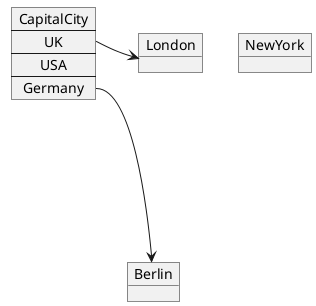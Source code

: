 @startuml
'https://plantuml.com/object-diagram

object London

hide Washington
object Washington
object Berlin
object NewYork

map CapitalCity {
 UK *-> London
 USA *--> Washington
 Germany *---> Berlin
}

Washington <-- CapitalCity::USA
'NewYork <-- CapitalCity::USA
@enduml
